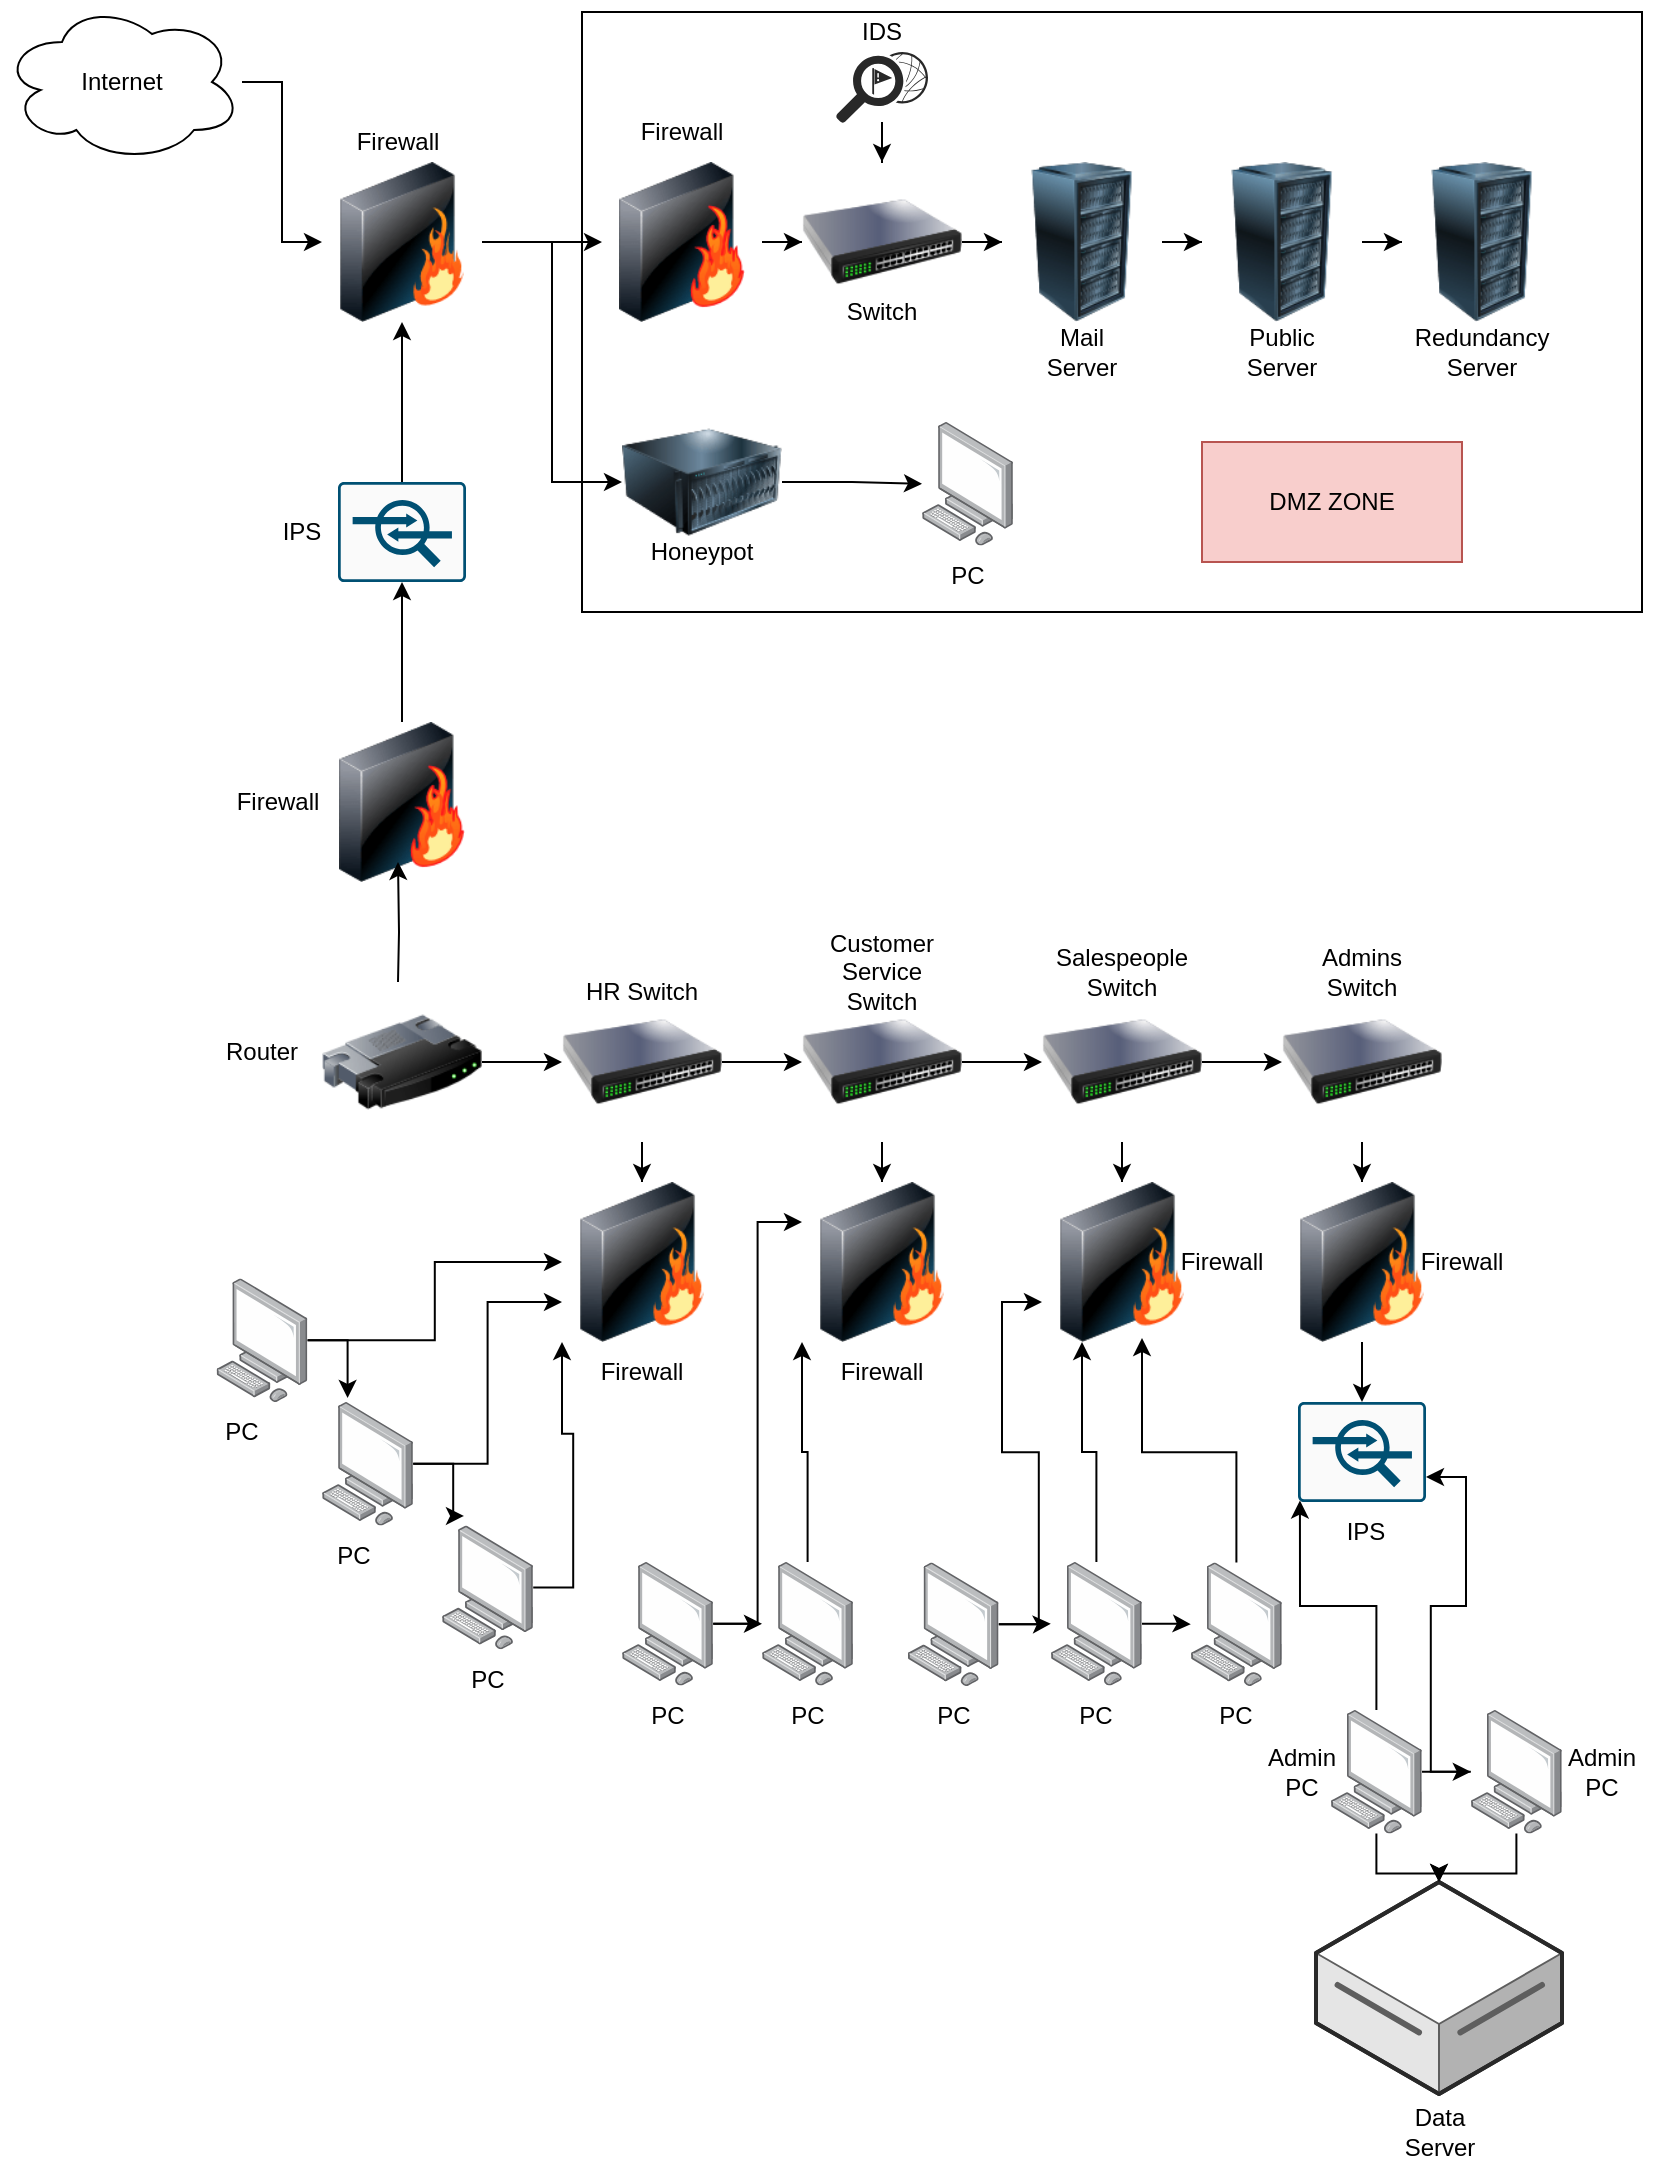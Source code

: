 <mxfile version="24.0.7" type="github">
  <diagram name="Page-1" id="75iP4moHz4gSnm8W7jYa">
    <mxGraphModel dx="1434" dy="786" grid="1" gridSize="10" guides="1" tooltips="1" connect="1" arrows="1" fold="1" page="1" pageScale="1" pageWidth="850" pageHeight="1100" math="0" shadow="0">
      <root>
        <mxCell id="0" />
        <mxCell id="1" parent="0" />
        <mxCell id="Fdf8ruKNhAeZIdXmLDlQ-97" value="" style="rounded=0;whiteSpace=wrap;html=1;" vertex="1" parent="1">
          <mxGeometry x="290" y="5" width="530" height="300" as="geometry" />
        </mxCell>
        <mxCell id="Fdf8ruKNhAeZIdXmLDlQ-5" style="edgeStyle=orthogonalEdgeStyle;rounded=0;orthogonalLoop=1;jettySize=auto;html=1;" edge="1" parent="1" source="Fdf8ruKNhAeZIdXmLDlQ-1" target="Fdf8ruKNhAeZIdXmLDlQ-3">
          <mxGeometry relative="1" as="geometry" />
        </mxCell>
        <mxCell id="Fdf8ruKNhAeZIdXmLDlQ-1" value="" style="ellipse;shape=cloud;whiteSpace=wrap;html=1;" vertex="1" parent="1">
          <mxGeometry width="120" height="80" as="geometry" />
        </mxCell>
        <mxCell id="Fdf8ruKNhAeZIdXmLDlQ-2" value="Internet" style="text;html=1;align=center;verticalAlign=middle;whiteSpace=wrap;rounded=0;" vertex="1" parent="1">
          <mxGeometry x="30" y="25" width="60" height="30" as="geometry" />
        </mxCell>
        <mxCell id="Fdf8ruKNhAeZIdXmLDlQ-11" style="edgeStyle=orthogonalEdgeStyle;rounded=0;orthogonalLoop=1;jettySize=auto;html=1;entryX=0;entryY=0.5;entryDx=0;entryDy=0;" edge="1" parent="1" source="Fdf8ruKNhAeZIdXmLDlQ-3" target="Fdf8ruKNhAeZIdXmLDlQ-8">
          <mxGeometry relative="1" as="geometry">
            <Array as="points">
              <mxPoint x="275" y="120" />
              <mxPoint x="275" y="240" />
            </Array>
          </mxGeometry>
        </mxCell>
        <mxCell id="Fdf8ruKNhAeZIdXmLDlQ-24" style="edgeStyle=orthogonalEdgeStyle;rounded=0;orthogonalLoop=1;jettySize=auto;html=1;entryX=0;entryY=0.5;entryDx=0;entryDy=0;" edge="1" parent="1" source="Fdf8ruKNhAeZIdXmLDlQ-3" target="Fdf8ruKNhAeZIdXmLDlQ-23">
          <mxGeometry relative="1" as="geometry" />
        </mxCell>
        <mxCell id="Fdf8ruKNhAeZIdXmLDlQ-3" value="" style="image;html=1;image=img/lib/clip_art/networking/Firewall_128x128.png" vertex="1" parent="1">
          <mxGeometry x="160" y="80" width="80" height="80" as="geometry" />
        </mxCell>
        <mxCell id="Fdf8ruKNhAeZIdXmLDlQ-27" style="edgeStyle=orthogonalEdgeStyle;rounded=0;orthogonalLoop=1;jettySize=auto;html=1;" edge="1" parent="1" source="Fdf8ruKNhAeZIdXmLDlQ-6" target="Fdf8ruKNhAeZIdXmLDlQ-20">
          <mxGeometry relative="1" as="geometry" />
        </mxCell>
        <mxCell id="Fdf8ruKNhAeZIdXmLDlQ-6" value="" style="image;html=1;image=img/lib/clip_art/computers/Server_Rack_128x128.png" vertex="1" parent="1">
          <mxGeometry x="500" y="80" width="80" height="80" as="geometry" />
        </mxCell>
        <mxCell id="Fdf8ruKNhAeZIdXmLDlQ-19" style="edgeStyle=orthogonalEdgeStyle;rounded=0;orthogonalLoop=1;jettySize=auto;html=1;" edge="1" parent="1" source="Fdf8ruKNhAeZIdXmLDlQ-8" target="Fdf8ruKNhAeZIdXmLDlQ-18">
          <mxGeometry relative="1" as="geometry" />
        </mxCell>
        <mxCell id="Fdf8ruKNhAeZIdXmLDlQ-8" value="" style="image;html=1;image=img/lib/clip_art/computers/Server_128x128.png" vertex="1" parent="1">
          <mxGeometry x="310" y="200" width="80" height="80" as="geometry" />
        </mxCell>
        <mxCell id="Fdf8ruKNhAeZIdXmLDlQ-10" style="edgeStyle=orthogonalEdgeStyle;rounded=0;orthogonalLoop=1;jettySize=auto;html=1;" edge="1" parent="1" source="Fdf8ruKNhAeZIdXmLDlQ-9" target="Fdf8ruKNhAeZIdXmLDlQ-3">
          <mxGeometry relative="1" as="geometry" />
        </mxCell>
        <mxCell id="Fdf8ruKNhAeZIdXmLDlQ-9" value="" style="sketch=0;points=[[0.015,0.015,0],[0.985,0.015,0],[0.985,0.985,0],[0.015,0.985,0],[0.25,0,0],[0.5,0,0],[0.75,0,0],[1,0.25,0],[1,0.5,0],[1,0.75,0],[0.75,1,0],[0.5,1,0],[0.25,1,0],[0,0.75,0],[0,0.5,0],[0,0.25,0]];verticalLabelPosition=bottom;html=1;verticalAlign=top;aspect=fixed;align=center;pointerEvents=1;shape=mxgraph.cisco19.rect;prIcon=ips_ids;fillColor=#FAFAFA;strokeColor=#005073;" vertex="1" parent="1">
          <mxGeometry x="168" y="240" width="64" height="50" as="geometry" />
        </mxCell>
        <mxCell id="Fdf8ruKNhAeZIdXmLDlQ-30" style="edgeStyle=orthogonalEdgeStyle;rounded=0;orthogonalLoop=1;jettySize=auto;html=1;" edge="1" parent="1" source="Fdf8ruKNhAeZIdXmLDlQ-12" target="Fdf8ruKNhAeZIdXmLDlQ-22">
          <mxGeometry relative="1" as="geometry" />
        </mxCell>
        <mxCell id="Fdf8ruKNhAeZIdXmLDlQ-12" value="" style="verticalLabelPosition=bottom;sketch=0;html=1;fillColor=#282828;strokeColor=none;verticalAlign=top;pointerEvents=1;align=center;shape=mxgraph.cisco_safe.security_icons.ids;" vertex="1" parent="1">
          <mxGeometry x="417" y="25" width="46" height="35.5" as="geometry" />
        </mxCell>
        <mxCell id="Fdf8ruKNhAeZIdXmLDlQ-18" value="" style="image;points=[];aspect=fixed;html=1;align=center;shadow=0;dashed=0;image=img/lib/allied_telesis/computer_and_terminals/Personal_Computer.svg;" vertex="1" parent="1">
          <mxGeometry x="460" y="210" width="45.6" height="61.8" as="geometry" />
        </mxCell>
        <mxCell id="Fdf8ruKNhAeZIdXmLDlQ-28" style="edgeStyle=orthogonalEdgeStyle;rounded=0;orthogonalLoop=1;jettySize=auto;html=1;" edge="1" parent="1" source="Fdf8ruKNhAeZIdXmLDlQ-20" target="Fdf8ruKNhAeZIdXmLDlQ-21">
          <mxGeometry relative="1" as="geometry" />
        </mxCell>
        <mxCell id="Fdf8ruKNhAeZIdXmLDlQ-20" value="" style="image;html=1;image=img/lib/clip_art/computers/Server_Rack_128x128.png" vertex="1" parent="1">
          <mxGeometry x="600" y="80" width="80" height="80" as="geometry" />
        </mxCell>
        <mxCell id="Fdf8ruKNhAeZIdXmLDlQ-21" value="" style="image;html=1;image=img/lib/clip_art/computers/Server_Rack_128x128.png" vertex="1" parent="1">
          <mxGeometry x="700" y="80" width="80" height="80" as="geometry" />
        </mxCell>
        <mxCell id="Fdf8ruKNhAeZIdXmLDlQ-26" style="edgeStyle=orthogonalEdgeStyle;rounded=0;orthogonalLoop=1;jettySize=auto;html=1;" edge="1" parent="1" source="Fdf8ruKNhAeZIdXmLDlQ-22" target="Fdf8ruKNhAeZIdXmLDlQ-6">
          <mxGeometry relative="1" as="geometry" />
        </mxCell>
        <mxCell id="Fdf8ruKNhAeZIdXmLDlQ-22" value="" style="image;html=1;image=img/lib/clip_art/networking/Switch_128x128.png" vertex="1" parent="1">
          <mxGeometry x="400" y="80" width="80" height="80" as="geometry" />
        </mxCell>
        <mxCell id="Fdf8ruKNhAeZIdXmLDlQ-25" style="edgeStyle=orthogonalEdgeStyle;rounded=0;orthogonalLoop=1;jettySize=auto;html=1;" edge="1" parent="1" source="Fdf8ruKNhAeZIdXmLDlQ-23" target="Fdf8ruKNhAeZIdXmLDlQ-22">
          <mxGeometry relative="1" as="geometry" />
        </mxCell>
        <mxCell id="Fdf8ruKNhAeZIdXmLDlQ-23" value="" style="image;html=1;image=img/lib/clip_art/networking/Firewall-page1_128x128.png" vertex="1" parent="1">
          <mxGeometry x="300" y="80" width="80" height="80" as="geometry" />
        </mxCell>
        <mxCell id="Fdf8ruKNhAeZIdXmLDlQ-31" value="Honeypot" style="text;html=1;align=center;verticalAlign=middle;whiteSpace=wrap;rounded=0;" vertex="1" parent="1">
          <mxGeometry x="320" y="260" width="60" height="30" as="geometry" />
        </mxCell>
        <mxCell id="Fdf8ruKNhAeZIdXmLDlQ-32" value="PC" style="text;html=1;align=center;verticalAlign=middle;whiteSpace=wrap;rounded=0;" vertex="1" parent="1">
          <mxGeometry x="452.8" y="271.8" width="60" height="30" as="geometry" />
        </mxCell>
        <mxCell id="Fdf8ruKNhAeZIdXmLDlQ-33" value="Switch" style="text;html=1;align=center;verticalAlign=middle;whiteSpace=wrap;rounded=0;" vertex="1" parent="1">
          <mxGeometry x="410" y="140" width="60" height="30" as="geometry" />
        </mxCell>
        <mxCell id="Fdf8ruKNhAeZIdXmLDlQ-35" value="IDS" style="text;html=1;align=center;verticalAlign=middle;whiteSpace=wrap;rounded=0;" vertex="1" parent="1">
          <mxGeometry x="410" width="60" height="30" as="geometry" />
        </mxCell>
        <mxCell id="Fdf8ruKNhAeZIdXmLDlQ-36" value="IPS" style="text;html=1;align=center;verticalAlign=middle;whiteSpace=wrap;rounded=0;" vertex="1" parent="1">
          <mxGeometry x="120" y="250" width="60" height="30" as="geometry" />
        </mxCell>
        <mxCell id="Fdf8ruKNhAeZIdXmLDlQ-37" value="Firewall" style="text;html=1;align=center;verticalAlign=middle;whiteSpace=wrap;rounded=0;" vertex="1" parent="1">
          <mxGeometry x="168" y="55" width="60" height="30" as="geometry" />
        </mxCell>
        <mxCell id="Fdf8ruKNhAeZIdXmLDlQ-38" value="Firewall" style="text;html=1;align=center;verticalAlign=middle;whiteSpace=wrap;rounded=0;" vertex="1" parent="1">
          <mxGeometry x="310" y="50" width="60" height="30" as="geometry" />
        </mxCell>
        <mxCell id="Fdf8ruKNhAeZIdXmLDlQ-39" value="Mail Server" style="text;html=1;align=center;verticalAlign=middle;whiteSpace=wrap;rounded=0;" vertex="1" parent="1">
          <mxGeometry x="510" y="160" width="60" height="30" as="geometry" />
        </mxCell>
        <mxCell id="Fdf8ruKNhAeZIdXmLDlQ-41" value="Public Server" style="text;html=1;align=center;verticalAlign=middle;whiteSpace=wrap;rounded=0;" vertex="1" parent="1">
          <mxGeometry x="610" y="160" width="60" height="30" as="geometry" />
        </mxCell>
        <mxCell id="Fdf8ruKNhAeZIdXmLDlQ-42" value="Redundancy Server" style="text;html=1;align=center;verticalAlign=middle;whiteSpace=wrap;rounded=0;" vertex="1" parent="1">
          <mxGeometry x="710" y="160" width="60" height="30" as="geometry" />
        </mxCell>
        <mxCell id="Fdf8ruKNhAeZIdXmLDlQ-43" value="" style="image;html=1;image=img/lib/clip_art/networking/Firewall-page1_128x128.png" vertex="1" parent="1">
          <mxGeometry x="160" y="360" width="80" height="80" as="geometry" />
        </mxCell>
        <mxCell id="Fdf8ruKNhAeZIdXmLDlQ-44" style="edgeStyle=orthogonalEdgeStyle;rounded=0;orthogonalLoop=1;jettySize=auto;html=1;entryX=0.5;entryY=1;entryDx=0;entryDy=0;entryPerimeter=0;" edge="1" parent="1" source="Fdf8ruKNhAeZIdXmLDlQ-43" target="Fdf8ruKNhAeZIdXmLDlQ-9">
          <mxGeometry relative="1" as="geometry" />
        </mxCell>
        <mxCell id="Fdf8ruKNhAeZIdXmLDlQ-45" value="Firewall" style="text;html=1;align=center;verticalAlign=middle;whiteSpace=wrap;rounded=0;" vertex="1" parent="1">
          <mxGeometry x="108" y="385" width="60" height="30" as="geometry" />
        </mxCell>
        <mxCell id="Fdf8ruKNhAeZIdXmLDlQ-47" style="edgeStyle=orthogonalEdgeStyle;rounded=0;orthogonalLoop=1;jettySize=auto;html=1;entryX=0.475;entryY=0.875;entryDx=0;entryDy=0;entryPerimeter=0;" edge="1" parent="1" target="Fdf8ruKNhAeZIdXmLDlQ-43">
          <mxGeometry relative="1" as="geometry">
            <mxPoint x="198" y="490" as="sourcePoint" />
          </mxGeometry>
        </mxCell>
        <mxCell id="Fdf8ruKNhAeZIdXmLDlQ-48" value="Router" style="text;html=1;align=center;verticalAlign=middle;whiteSpace=wrap;rounded=0;" vertex="1" parent="1">
          <mxGeometry x="100" y="510" width="60" height="30" as="geometry" />
        </mxCell>
        <mxCell id="Fdf8ruKNhAeZIdXmLDlQ-54" style="edgeStyle=orthogonalEdgeStyle;rounded=0;orthogonalLoop=1;jettySize=auto;html=1;" edge="1" parent="1" source="Fdf8ruKNhAeZIdXmLDlQ-49" target="Fdf8ruKNhAeZIdXmLDlQ-50">
          <mxGeometry relative="1" as="geometry" />
        </mxCell>
        <mxCell id="Fdf8ruKNhAeZIdXmLDlQ-49" value="" style="image;html=1;image=img/lib/clip_art/networking/Router_128x128.png" vertex="1" parent="1">
          <mxGeometry x="160" y="490" width="80" height="80" as="geometry" />
        </mxCell>
        <mxCell id="Fdf8ruKNhAeZIdXmLDlQ-56" style="edgeStyle=orthogonalEdgeStyle;rounded=0;orthogonalLoop=1;jettySize=auto;html=1;entryX=0;entryY=0.5;entryDx=0;entryDy=0;" edge="1" parent="1" source="Fdf8ruKNhAeZIdXmLDlQ-50" target="Fdf8ruKNhAeZIdXmLDlQ-51">
          <mxGeometry relative="1" as="geometry" />
        </mxCell>
        <mxCell id="Fdf8ruKNhAeZIdXmLDlQ-67" style="edgeStyle=orthogonalEdgeStyle;rounded=0;orthogonalLoop=1;jettySize=auto;html=1;" edge="1" parent="1" source="Fdf8ruKNhAeZIdXmLDlQ-50" target="Fdf8ruKNhAeZIdXmLDlQ-63">
          <mxGeometry relative="1" as="geometry" />
        </mxCell>
        <mxCell id="Fdf8ruKNhAeZIdXmLDlQ-50" value="" style="image;html=1;image=img/lib/clip_art/networking/Switch_128x128.png" vertex="1" parent="1">
          <mxGeometry x="280" y="490" width="80" height="80" as="geometry" />
        </mxCell>
        <mxCell id="Fdf8ruKNhAeZIdXmLDlQ-57" style="edgeStyle=orthogonalEdgeStyle;rounded=0;orthogonalLoop=1;jettySize=auto;html=1;" edge="1" parent="1" source="Fdf8ruKNhAeZIdXmLDlQ-51" target="Fdf8ruKNhAeZIdXmLDlQ-52">
          <mxGeometry relative="1" as="geometry" />
        </mxCell>
        <mxCell id="Fdf8ruKNhAeZIdXmLDlQ-68" style="edgeStyle=orthogonalEdgeStyle;rounded=0;orthogonalLoop=1;jettySize=auto;html=1;" edge="1" parent="1" source="Fdf8ruKNhAeZIdXmLDlQ-51" target="Fdf8ruKNhAeZIdXmLDlQ-64">
          <mxGeometry relative="1" as="geometry" />
        </mxCell>
        <mxCell id="Fdf8ruKNhAeZIdXmLDlQ-51" value="" style="image;html=1;image=img/lib/clip_art/networking/Switch_128x128.png" vertex="1" parent="1">
          <mxGeometry x="400" y="490" width="80" height="80" as="geometry" />
        </mxCell>
        <mxCell id="Fdf8ruKNhAeZIdXmLDlQ-58" style="edgeStyle=orthogonalEdgeStyle;rounded=0;orthogonalLoop=1;jettySize=auto;html=1;" edge="1" parent="1" source="Fdf8ruKNhAeZIdXmLDlQ-52" target="Fdf8ruKNhAeZIdXmLDlQ-53">
          <mxGeometry relative="1" as="geometry" />
        </mxCell>
        <mxCell id="Fdf8ruKNhAeZIdXmLDlQ-69" style="edgeStyle=orthogonalEdgeStyle;rounded=0;orthogonalLoop=1;jettySize=auto;html=1;" edge="1" parent="1" source="Fdf8ruKNhAeZIdXmLDlQ-52" target="Fdf8ruKNhAeZIdXmLDlQ-65">
          <mxGeometry relative="1" as="geometry" />
        </mxCell>
        <mxCell id="Fdf8ruKNhAeZIdXmLDlQ-52" value="" style="image;html=1;image=img/lib/clip_art/networking/Switch_128x128.png" vertex="1" parent="1">
          <mxGeometry x="520" y="490" width="80" height="80" as="geometry" />
        </mxCell>
        <mxCell id="Fdf8ruKNhAeZIdXmLDlQ-70" style="edgeStyle=orthogonalEdgeStyle;rounded=0;orthogonalLoop=1;jettySize=auto;html=1;entryX=0.5;entryY=0;entryDx=0;entryDy=0;" edge="1" parent="1" source="Fdf8ruKNhAeZIdXmLDlQ-53" target="Fdf8ruKNhAeZIdXmLDlQ-66">
          <mxGeometry relative="1" as="geometry" />
        </mxCell>
        <mxCell id="Fdf8ruKNhAeZIdXmLDlQ-53" value="" style="image;html=1;image=img/lib/clip_art/networking/Switch_128x128.png" vertex="1" parent="1">
          <mxGeometry x="640" y="490" width="80" height="80" as="geometry" />
        </mxCell>
        <mxCell id="Fdf8ruKNhAeZIdXmLDlQ-59" value="HR Switch" style="text;html=1;align=center;verticalAlign=middle;whiteSpace=wrap;rounded=0;" vertex="1" parent="1">
          <mxGeometry x="290" y="480" width="60" height="30" as="geometry" />
        </mxCell>
        <mxCell id="Fdf8ruKNhAeZIdXmLDlQ-60" value="Customer Service Switch" style="text;html=1;align=center;verticalAlign=middle;whiteSpace=wrap;rounded=0;" vertex="1" parent="1">
          <mxGeometry x="410" y="470" width="60" height="30" as="geometry" />
        </mxCell>
        <mxCell id="Fdf8ruKNhAeZIdXmLDlQ-61" value="Salespeople Switch" style="text;html=1;align=center;verticalAlign=middle;whiteSpace=wrap;rounded=0;" vertex="1" parent="1">
          <mxGeometry x="530" y="470" width="60" height="30" as="geometry" />
        </mxCell>
        <mxCell id="Fdf8ruKNhAeZIdXmLDlQ-62" value="Admins Switch" style="text;html=1;align=center;verticalAlign=middle;whiteSpace=wrap;rounded=0;" vertex="1" parent="1">
          <mxGeometry x="650" y="470" width="60" height="30" as="geometry" />
        </mxCell>
        <mxCell id="Fdf8ruKNhAeZIdXmLDlQ-63" value="" style="image;html=1;image=img/lib/clip_art/networking/Firewall_128x128.png" vertex="1" parent="1">
          <mxGeometry x="280" y="590" width="80" height="80" as="geometry" />
        </mxCell>
        <mxCell id="Fdf8ruKNhAeZIdXmLDlQ-64" value="" style="image;html=1;image=img/lib/clip_art/networking/Firewall_128x128.png" vertex="1" parent="1">
          <mxGeometry x="400" y="590" width="80" height="80" as="geometry" />
        </mxCell>
        <mxCell id="Fdf8ruKNhAeZIdXmLDlQ-65" value="" style="image;html=1;image=img/lib/clip_art/networking/Firewall_128x128.png" vertex="1" parent="1">
          <mxGeometry x="520" y="590" width="80" height="80" as="geometry" />
        </mxCell>
        <mxCell id="Fdf8ruKNhAeZIdXmLDlQ-66" value="" style="image;html=1;image=img/lib/clip_art/networking/Firewall_128x128.png" vertex="1" parent="1">
          <mxGeometry x="640" y="590" width="80" height="80" as="geometry" />
        </mxCell>
        <mxCell id="Fdf8ruKNhAeZIdXmLDlQ-79" style="edgeStyle=orthogonalEdgeStyle;rounded=0;orthogonalLoop=1;jettySize=auto;html=1;" edge="1" parent="1" source="Fdf8ruKNhAeZIdXmLDlQ-71" target="Fdf8ruKNhAeZIdXmLDlQ-63">
          <mxGeometry relative="1" as="geometry" />
        </mxCell>
        <mxCell id="Fdf8ruKNhAeZIdXmLDlQ-71" value="" style="image;points=[];aspect=fixed;html=1;align=center;shadow=0;dashed=0;image=img/lib/allied_telesis/computer_and_terminals/Personal_Computer.svg;" vertex="1" parent="1">
          <mxGeometry x="107.2" y="638.2" width="45.6" height="61.8" as="geometry" />
        </mxCell>
        <mxCell id="Fdf8ruKNhAeZIdXmLDlQ-81" style="edgeStyle=orthogonalEdgeStyle;rounded=0;orthogonalLoop=1;jettySize=auto;html=1;entryX=0;entryY=1;entryDx=0;entryDy=0;" edge="1" parent="1" source="Fdf8ruKNhAeZIdXmLDlQ-72" target="Fdf8ruKNhAeZIdXmLDlQ-63">
          <mxGeometry relative="1" as="geometry" />
        </mxCell>
        <mxCell id="Fdf8ruKNhAeZIdXmLDlQ-72" value="" style="image;points=[];aspect=fixed;html=1;align=center;shadow=0;dashed=0;image=img/lib/allied_telesis/computer_and_terminals/Personal_Computer.svg;" vertex="1" parent="1">
          <mxGeometry x="220.0" y="761.8" width="45.6" height="61.8" as="geometry" />
        </mxCell>
        <mxCell id="Fdf8ruKNhAeZIdXmLDlQ-80" style="edgeStyle=orthogonalEdgeStyle;rounded=0;orthogonalLoop=1;jettySize=auto;html=1;entryX=0;entryY=0.75;entryDx=0;entryDy=0;" edge="1" parent="1" source="Fdf8ruKNhAeZIdXmLDlQ-73" target="Fdf8ruKNhAeZIdXmLDlQ-63">
          <mxGeometry relative="1" as="geometry" />
        </mxCell>
        <mxCell id="Fdf8ruKNhAeZIdXmLDlQ-73" value="" style="image;points=[];aspect=fixed;html=1;align=center;shadow=0;dashed=0;image=img/lib/allied_telesis/computer_and_terminals/Personal_Computer.svg;" vertex="1" parent="1">
          <mxGeometry x="160" y="700" width="45.6" height="61.8" as="geometry" />
        </mxCell>
        <mxCell id="Fdf8ruKNhAeZIdXmLDlQ-82" value="PC" style="text;html=1;align=center;verticalAlign=middle;whiteSpace=wrap;rounded=0;" vertex="1" parent="1">
          <mxGeometry x="90" y="700" width="60" height="30" as="geometry" />
        </mxCell>
        <mxCell id="Fdf8ruKNhAeZIdXmLDlQ-83" value="PC" style="text;html=1;align=center;verticalAlign=middle;whiteSpace=wrap;rounded=0;" vertex="1" parent="1">
          <mxGeometry x="146" y="762" width="60" height="30" as="geometry" />
        </mxCell>
        <mxCell id="Fdf8ruKNhAeZIdXmLDlQ-84" value="PC" style="text;html=1;align=center;verticalAlign=middle;whiteSpace=wrap;rounded=0;" vertex="1" parent="1">
          <mxGeometry x="213" y="824" width="60" height="30" as="geometry" />
        </mxCell>
        <mxCell id="Fdf8ruKNhAeZIdXmLDlQ-87" style="edgeStyle=orthogonalEdgeStyle;rounded=0;orthogonalLoop=1;jettySize=auto;html=1;entryX=0;entryY=0.25;entryDx=0;entryDy=0;" edge="1" parent="1" source="Fdf8ruKNhAeZIdXmLDlQ-85" target="Fdf8ruKNhAeZIdXmLDlQ-64">
          <mxGeometry relative="1" as="geometry" />
        </mxCell>
        <mxCell id="Fdf8ruKNhAeZIdXmLDlQ-111" style="edgeStyle=orthogonalEdgeStyle;rounded=0;orthogonalLoop=1;jettySize=auto;html=1;" edge="1" parent="1" source="Fdf8ruKNhAeZIdXmLDlQ-85" target="Fdf8ruKNhAeZIdXmLDlQ-86">
          <mxGeometry relative="1" as="geometry" />
        </mxCell>
        <mxCell id="Fdf8ruKNhAeZIdXmLDlQ-85" value="" style="image;points=[];aspect=fixed;html=1;align=center;shadow=0;dashed=0;image=img/lib/allied_telesis/computer_and_terminals/Personal_Computer.svg;" vertex="1" parent="1">
          <mxGeometry x="310" y="780" width="45.6" height="61.8" as="geometry" />
        </mxCell>
        <mxCell id="Fdf8ruKNhAeZIdXmLDlQ-88" style="edgeStyle=orthogonalEdgeStyle;rounded=0;orthogonalLoop=1;jettySize=auto;html=1;entryX=0;entryY=1;entryDx=0;entryDy=0;" edge="1" parent="1" source="Fdf8ruKNhAeZIdXmLDlQ-86" target="Fdf8ruKNhAeZIdXmLDlQ-64">
          <mxGeometry relative="1" as="geometry" />
        </mxCell>
        <mxCell id="Fdf8ruKNhAeZIdXmLDlQ-86" value="" style="image;points=[];aspect=fixed;html=1;align=center;shadow=0;dashed=0;image=img/lib/allied_telesis/computer_and_terminals/Personal_Computer.svg;" vertex="1" parent="1">
          <mxGeometry x="380" y="780" width="45.6" height="61.8" as="geometry" />
        </mxCell>
        <mxCell id="Fdf8ruKNhAeZIdXmLDlQ-89" value="PC" style="text;html=1;align=center;verticalAlign=middle;whiteSpace=wrap;rounded=0;" vertex="1" parent="1">
          <mxGeometry x="302.8" y="841.8" width="60" height="30" as="geometry" />
        </mxCell>
        <mxCell id="Fdf8ruKNhAeZIdXmLDlQ-90" value="PC" style="text;html=1;align=center;verticalAlign=middle;whiteSpace=wrap;rounded=0;" vertex="1" parent="1">
          <mxGeometry x="373" y="842" width="60" height="30" as="geometry" />
        </mxCell>
        <mxCell id="Fdf8ruKNhAeZIdXmLDlQ-100" style="edgeStyle=orthogonalEdgeStyle;rounded=0;orthogonalLoop=1;jettySize=auto;html=1;entryX=0;entryY=0.75;entryDx=0;entryDy=0;" edge="1" parent="1" source="Fdf8ruKNhAeZIdXmLDlQ-91" target="Fdf8ruKNhAeZIdXmLDlQ-65">
          <mxGeometry relative="1" as="geometry" />
        </mxCell>
        <mxCell id="Fdf8ruKNhAeZIdXmLDlQ-112" style="edgeStyle=orthogonalEdgeStyle;rounded=0;orthogonalLoop=1;jettySize=auto;html=1;" edge="1" parent="1" source="Fdf8ruKNhAeZIdXmLDlQ-91" target="Fdf8ruKNhAeZIdXmLDlQ-92">
          <mxGeometry relative="1" as="geometry" />
        </mxCell>
        <mxCell id="Fdf8ruKNhAeZIdXmLDlQ-91" value="" style="image;points=[];aspect=fixed;html=1;align=center;shadow=0;dashed=0;image=img/lib/allied_telesis/computer_and_terminals/Personal_Computer.svg;" vertex="1" parent="1">
          <mxGeometry x="452.8" y="780.2" width="45.6" height="61.8" as="geometry" />
        </mxCell>
        <mxCell id="Fdf8ruKNhAeZIdXmLDlQ-101" style="edgeStyle=orthogonalEdgeStyle;rounded=0;orthogonalLoop=1;jettySize=auto;html=1;entryX=0.25;entryY=1;entryDx=0;entryDy=0;" edge="1" parent="1" source="Fdf8ruKNhAeZIdXmLDlQ-92" target="Fdf8ruKNhAeZIdXmLDlQ-65">
          <mxGeometry relative="1" as="geometry" />
        </mxCell>
        <mxCell id="Fdf8ruKNhAeZIdXmLDlQ-113" style="edgeStyle=orthogonalEdgeStyle;rounded=0;orthogonalLoop=1;jettySize=auto;html=1;" edge="1" parent="1" source="Fdf8ruKNhAeZIdXmLDlQ-92" target="Fdf8ruKNhAeZIdXmLDlQ-93">
          <mxGeometry relative="1" as="geometry" />
        </mxCell>
        <mxCell id="Fdf8ruKNhAeZIdXmLDlQ-92" value="" style="image;points=[];aspect=fixed;html=1;align=center;shadow=0;dashed=0;image=img/lib/allied_telesis/computer_and_terminals/Personal_Computer.svg;" vertex="1" parent="1">
          <mxGeometry x="524.4" y="780" width="45.6" height="61.8" as="geometry" />
        </mxCell>
        <mxCell id="Fdf8ruKNhAeZIdXmLDlQ-93" value="" style="image;points=[];aspect=fixed;html=1;align=center;shadow=0;dashed=0;image=img/lib/allied_telesis/computer_and_terminals/Personal_Computer.svg;" vertex="1" parent="1">
          <mxGeometry x="594.4" y="780.2" width="45.6" height="61.8" as="geometry" />
        </mxCell>
        <mxCell id="Fdf8ruKNhAeZIdXmLDlQ-94" value="PC" style="text;html=1;align=center;verticalAlign=middle;whiteSpace=wrap;rounded=0;" vertex="1" parent="1">
          <mxGeometry x="446" y="842" width="60" height="30" as="geometry" />
        </mxCell>
        <mxCell id="Fdf8ruKNhAeZIdXmLDlQ-95" value="PC" style="text;html=1;align=center;verticalAlign=middle;whiteSpace=wrap;rounded=0;" vertex="1" parent="1">
          <mxGeometry x="517" y="842" width="60" height="30" as="geometry" />
        </mxCell>
        <mxCell id="Fdf8ruKNhAeZIdXmLDlQ-96" value="PC" style="text;html=1;align=center;verticalAlign=middle;whiteSpace=wrap;rounded=0;" vertex="1" parent="1">
          <mxGeometry x="587" y="842" width="60" height="30" as="geometry" />
        </mxCell>
        <mxCell id="Fdf8ruKNhAeZIdXmLDlQ-99" value="DMZ ZONE" style="text;html=1;align=center;verticalAlign=middle;whiteSpace=wrap;rounded=0;fillColor=#f8cecc;strokeColor=#b85450;" vertex="1" parent="1">
          <mxGeometry x="600" y="220" width="130" height="60" as="geometry" />
        </mxCell>
        <mxCell id="Fdf8ruKNhAeZIdXmLDlQ-102" style="edgeStyle=orthogonalEdgeStyle;rounded=0;orthogonalLoop=1;jettySize=auto;html=1;entryX=0.625;entryY=0.975;entryDx=0;entryDy=0;entryPerimeter=0;" edge="1" parent="1" source="Fdf8ruKNhAeZIdXmLDlQ-93" target="Fdf8ruKNhAeZIdXmLDlQ-65">
          <mxGeometry relative="1" as="geometry" />
        </mxCell>
        <mxCell id="Fdf8ruKNhAeZIdXmLDlQ-103" value="" style="sketch=0;points=[[0.015,0.015,0],[0.985,0.015,0],[0.985,0.985,0],[0.015,0.985,0],[0.25,0,0],[0.5,0,0],[0.75,0,0],[1,0.25,0],[1,0.5,0],[1,0.75,0],[0.75,1,0],[0.5,1,0],[0.25,1,0],[0,0.75,0],[0,0.5,0],[0,0.25,0]];verticalLabelPosition=bottom;html=1;verticalAlign=top;aspect=fixed;align=center;pointerEvents=1;shape=mxgraph.cisco19.rect;prIcon=ips_ids;fillColor=#FAFAFA;strokeColor=#005073;" vertex="1" parent="1">
          <mxGeometry x="648" y="700" width="64" height="50" as="geometry" />
        </mxCell>
        <mxCell id="Fdf8ruKNhAeZIdXmLDlQ-105" style="edgeStyle=orthogonalEdgeStyle;rounded=0;orthogonalLoop=1;jettySize=auto;html=1;entryX=0.5;entryY=0;entryDx=0;entryDy=0;entryPerimeter=0;" edge="1" parent="1" source="Fdf8ruKNhAeZIdXmLDlQ-66" target="Fdf8ruKNhAeZIdXmLDlQ-103">
          <mxGeometry relative="1" as="geometry" />
        </mxCell>
        <mxCell id="Fdf8ruKNhAeZIdXmLDlQ-114" style="edgeStyle=orthogonalEdgeStyle;rounded=0;orthogonalLoop=1;jettySize=auto;html=1;" edge="1" parent="1" source="Fdf8ruKNhAeZIdXmLDlQ-106" target="Fdf8ruKNhAeZIdXmLDlQ-108">
          <mxGeometry relative="1" as="geometry" />
        </mxCell>
        <mxCell id="Fdf8ruKNhAeZIdXmLDlQ-119" style="edgeStyle=orthogonalEdgeStyle;rounded=0;orthogonalLoop=1;jettySize=auto;html=1;" edge="1" parent="1" source="Fdf8ruKNhAeZIdXmLDlQ-106" target="Fdf8ruKNhAeZIdXmLDlQ-107">
          <mxGeometry relative="1" as="geometry" />
        </mxCell>
        <mxCell id="Fdf8ruKNhAeZIdXmLDlQ-106" value="" style="image;points=[];aspect=fixed;html=1;align=center;shadow=0;dashed=0;image=img/lib/allied_telesis/computer_and_terminals/Personal_Computer.svg;" vertex="1" parent="1">
          <mxGeometry x="664.4" y="854" width="45.6" height="61.8" as="geometry" />
        </mxCell>
        <mxCell id="Fdf8ruKNhAeZIdXmLDlQ-107" value="" style="verticalLabelPosition=bottom;html=1;verticalAlign=top;strokeWidth=1;align=center;outlineConnect=0;dashed=0;outlineConnect=0;shape=mxgraph.aws3d.dataServer;strokeColor=#5E5E5E;aspect=fixed;" vertex="1" parent="1">
          <mxGeometry x="657" y="940" width="123" height="106" as="geometry" />
        </mxCell>
        <mxCell id="Fdf8ruKNhAeZIdXmLDlQ-120" style="edgeStyle=orthogonalEdgeStyle;rounded=0;orthogonalLoop=1;jettySize=auto;html=1;" edge="1" parent="1" source="Fdf8ruKNhAeZIdXmLDlQ-108" target="Fdf8ruKNhAeZIdXmLDlQ-107">
          <mxGeometry relative="1" as="geometry" />
        </mxCell>
        <mxCell id="Fdf8ruKNhAeZIdXmLDlQ-108" value="" style="image;points=[];aspect=fixed;html=1;align=center;shadow=0;dashed=0;image=img/lib/allied_telesis/computer_and_terminals/Personal_Computer.svg;" vertex="1" parent="1">
          <mxGeometry x="734.4" y="854" width="45.6" height="61.8" as="geometry" />
        </mxCell>
        <mxCell id="Fdf8ruKNhAeZIdXmLDlQ-109" style="edgeStyle=orthogonalEdgeStyle;rounded=0;orthogonalLoop=1;jettySize=auto;html=1;entryX=0.285;entryY=-0.032;entryDx=0;entryDy=0;entryPerimeter=0;" edge="1" parent="1" source="Fdf8ruKNhAeZIdXmLDlQ-71" target="Fdf8ruKNhAeZIdXmLDlQ-73">
          <mxGeometry relative="1" as="geometry" />
        </mxCell>
        <mxCell id="Fdf8ruKNhAeZIdXmLDlQ-110" style="edgeStyle=orthogonalEdgeStyle;rounded=0;orthogonalLoop=1;jettySize=auto;html=1;entryX=0.241;entryY=-0.078;entryDx=0;entryDy=0;entryPerimeter=0;" edge="1" parent="1" source="Fdf8ruKNhAeZIdXmLDlQ-73" target="Fdf8ruKNhAeZIdXmLDlQ-72">
          <mxGeometry relative="1" as="geometry" />
        </mxCell>
        <mxCell id="Fdf8ruKNhAeZIdXmLDlQ-115" style="edgeStyle=orthogonalEdgeStyle;rounded=0;orthogonalLoop=1;jettySize=auto;html=1;entryX=0.015;entryY=0.985;entryDx=0;entryDy=0;entryPerimeter=0;" edge="1" parent="1" source="Fdf8ruKNhAeZIdXmLDlQ-106" target="Fdf8ruKNhAeZIdXmLDlQ-103">
          <mxGeometry relative="1" as="geometry" />
        </mxCell>
        <mxCell id="Fdf8ruKNhAeZIdXmLDlQ-116" style="edgeStyle=orthogonalEdgeStyle;rounded=0;orthogonalLoop=1;jettySize=auto;html=1;entryX=1;entryY=0.75;entryDx=0;entryDy=0;entryPerimeter=0;" edge="1" parent="1" source="Fdf8ruKNhAeZIdXmLDlQ-108" target="Fdf8ruKNhAeZIdXmLDlQ-103">
          <mxGeometry relative="1" as="geometry" />
        </mxCell>
        <mxCell id="Fdf8ruKNhAeZIdXmLDlQ-121" value="Admin&lt;div&gt;PC&lt;/div&gt;" style="text;html=1;align=center;verticalAlign=middle;whiteSpace=wrap;rounded=0;" vertex="1" parent="1">
          <mxGeometry x="620" y="870" width="60" height="30" as="geometry" />
        </mxCell>
        <mxCell id="Fdf8ruKNhAeZIdXmLDlQ-122" value="Admin&lt;div&gt;PC&lt;/div&gt;" style="text;html=1;align=center;verticalAlign=middle;whiteSpace=wrap;rounded=0;" vertex="1" parent="1">
          <mxGeometry x="770" y="869.9" width="60" height="30" as="geometry" />
        </mxCell>
        <mxCell id="Fdf8ruKNhAeZIdXmLDlQ-123" value="Data Server" style="text;html=1;align=center;verticalAlign=middle;whiteSpace=wrap;rounded=0;" vertex="1" parent="1">
          <mxGeometry x="689" y="1050" width="60" height="30" as="geometry" />
        </mxCell>
        <mxCell id="Fdf8ruKNhAeZIdXmLDlQ-124" value="IPS" style="text;html=1;align=center;verticalAlign=middle;whiteSpace=wrap;rounded=0;" vertex="1" parent="1">
          <mxGeometry x="652" y="750" width="60" height="30" as="geometry" />
        </mxCell>
        <mxCell id="Fdf8ruKNhAeZIdXmLDlQ-125" value="Firewall" style="text;html=1;align=center;verticalAlign=middle;whiteSpace=wrap;rounded=0;" vertex="1" parent="1">
          <mxGeometry x="290" y="670" width="60" height="30" as="geometry" />
        </mxCell>
        <mxCell id="Fdf8ruKNhAeZIdXmLDlQ-126" value="Firewall" style="text;html=1;align=center;verticalAlign=middle;whiteSpace=wrap;rounded=0;" vertex="1" parent="1">
          <mxGeometry x="410" y="670" width="60" height="30" as="geometry" />
        </mxCell>
        <mxCell id="Fdf8ruKNhAeZIdXmLDlQ-127" value="Firewall" style="text;html=1;align=center;verticalAlign=middle;whiteSpace=wrap;rounded=0;" vertex="1" parent="1">
          <mxGeometry x="700" y="615" width="60" height="30" as="geometry" />
        </mxCell>
        <mxCell id="Fdf8ruKNhAeZIdXmLDlQ-128" value="Firewall" style="text;html=1;align=center;verticalAlign=middle;whiteSpace=wrap;rounded=0;" vertex="1" parent="1">
          <mxGeometry x="580" y="615" width="60" height="30" as="geometry" />
        </mxCell>
      </root>
    </mxGraphModel>
  </diagram>
</mxfile>
